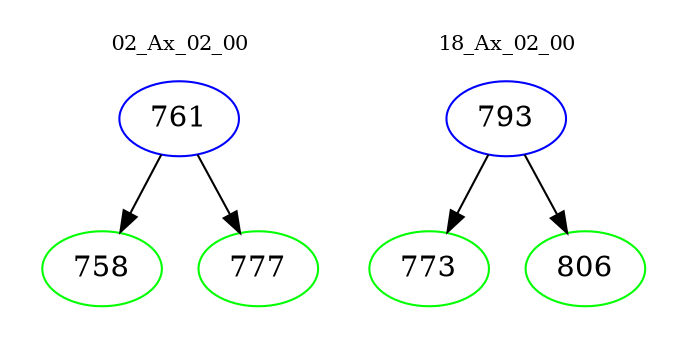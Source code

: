 digraph{
subgraph cluster_0 {
color = white
label = "02_Ax_02_00";
fontsize=10;
T0_761 [label="761", color="blue"]
T0_761 -> T0_758 [color="black"]
T0_758 [label="758", color="green"]
T0_761 -> T0_777 [color="black"]
T0_777 [label="777", color="green"]
}
subgraph cluster_1 {
color = white
label = "18_Ax_02_00";
fontsize=10;
T1_793 [label="793", color="blue"]
T1_793 -> T1_773 [color="black"]
T1_773 [label="773", color="green"]
T1_793 -> T1_806 [color="black"]
T1_806 [label="806", color="green"]
}
}
